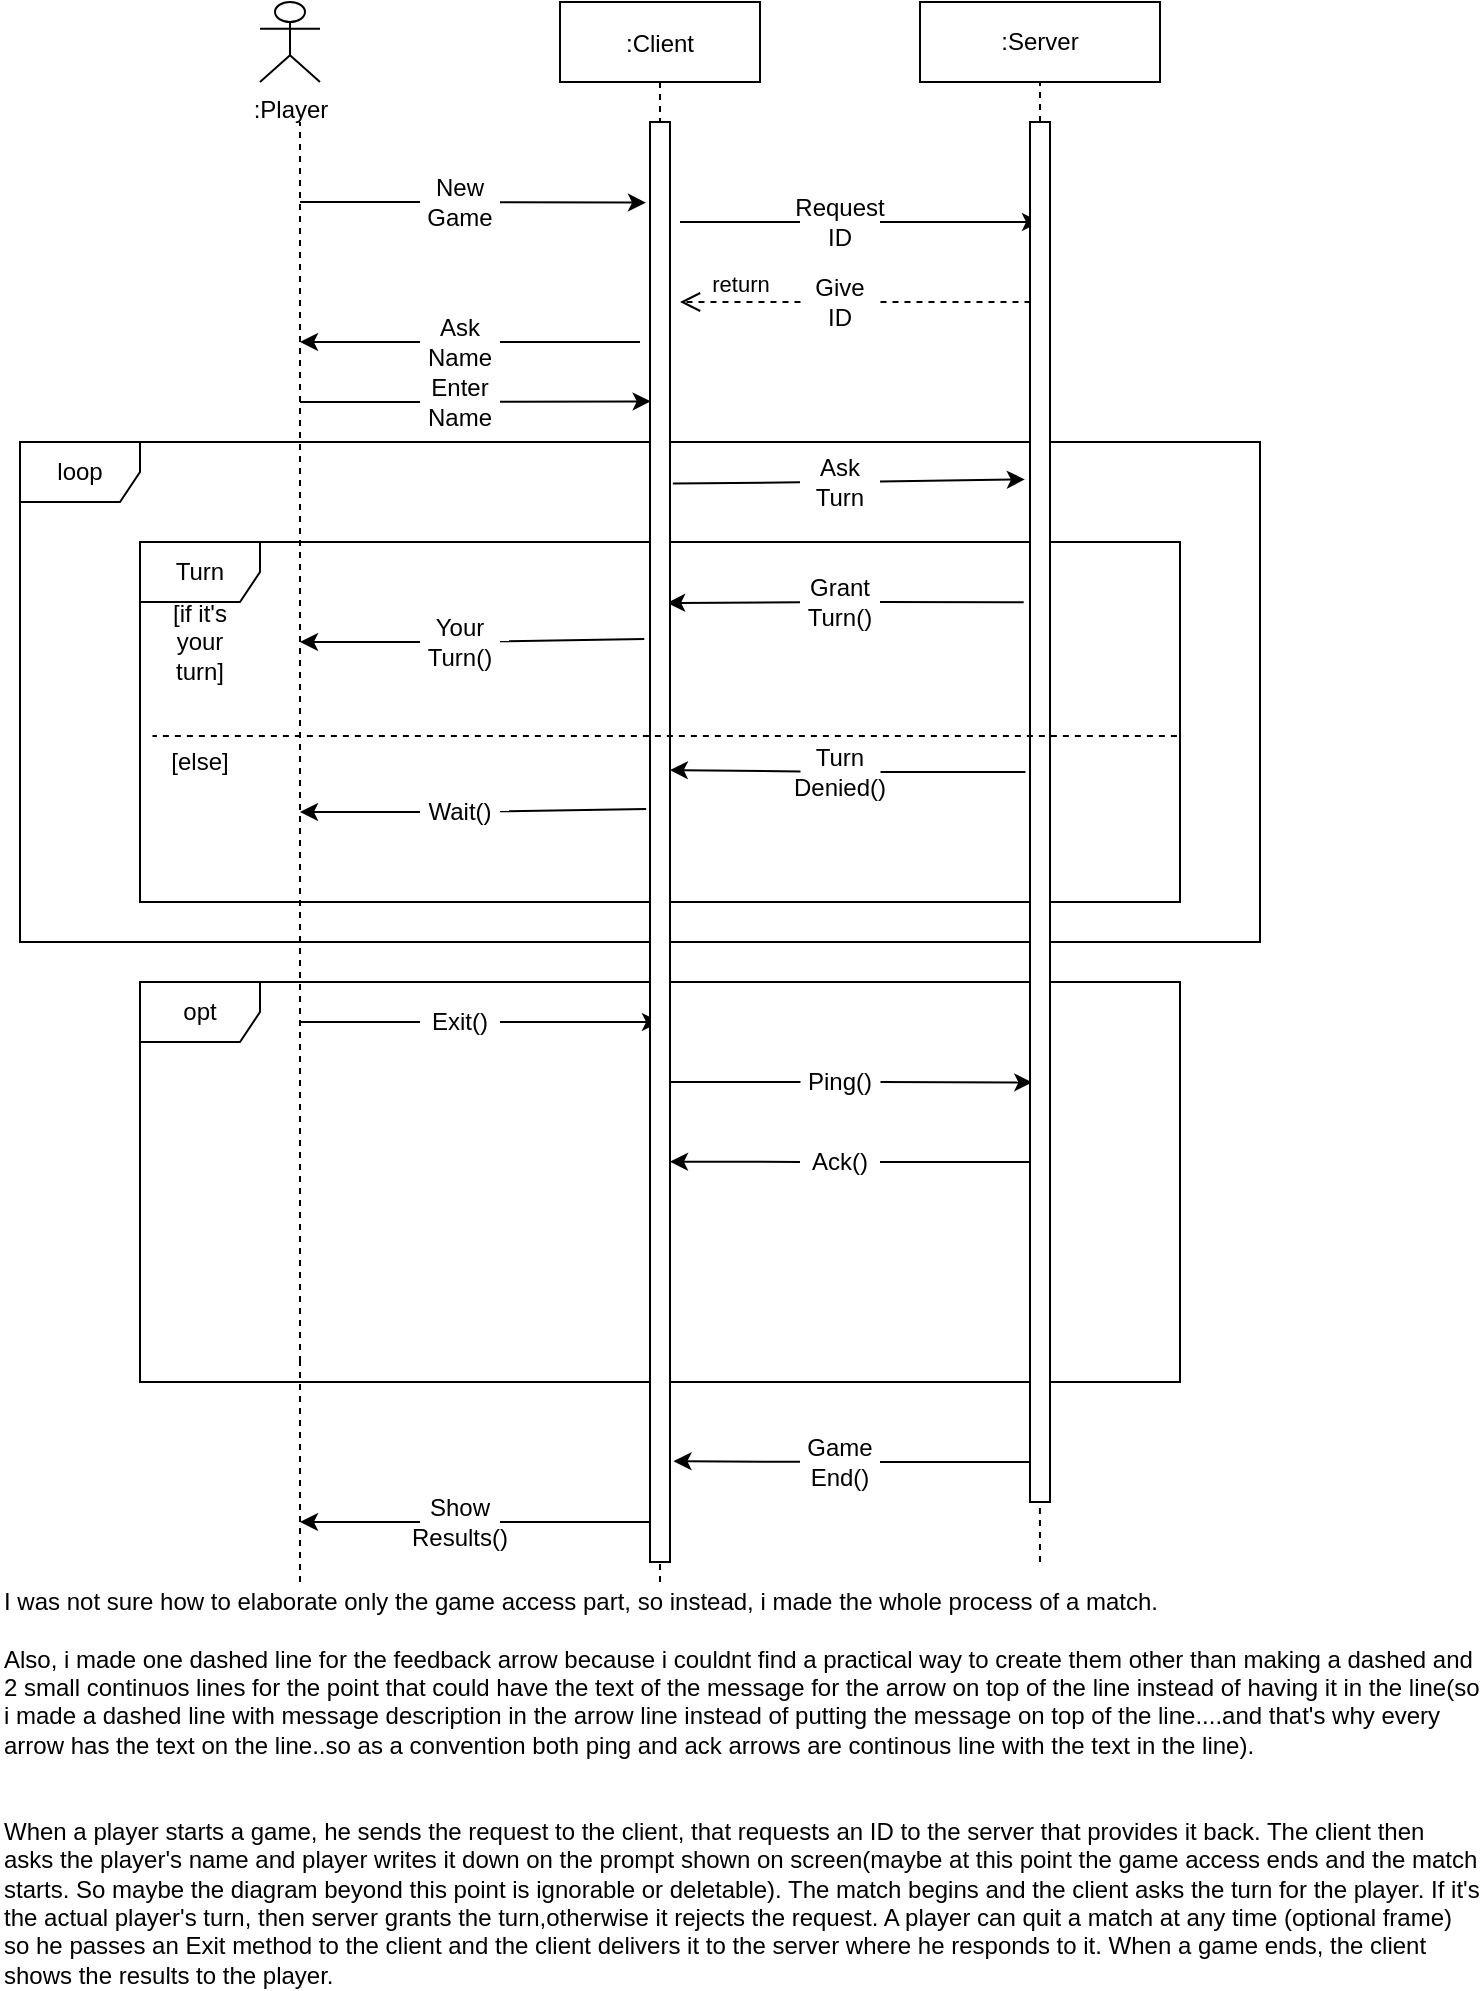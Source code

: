 <mxfile version="14.6.1" type="github"><diagram id="kgpKYQtTHZ0yAKxKKP6v" name="Page-1"><mxGraphModel dx="782" dy="482" grid="1" gridSize="10" guides="1" tooltips="1" connect="1" arrows="1" fold="1" page="1" pageScale="1" pageWidth="850" pageHeight="1100" math="0" shadow="0"><root><mxCell id="0"/><mxCell id="1" parent="0"/><mxCell id="GO8Yz7EAW44c65aMeC1f-81" value="opt" style="shape=umlFrame;whiteSpace=wrap;html=1;" parent="1" vertex="1"><mxGeometry x="90" y="570" width="520" height="200" as="geometry"/></mxCell><mxCell id="GO8Yz7EAW44c65aMeC1f-84" value="" style="endArrow=none;dashed=1;html=1;entryX=0.865;entryY=0.8;entryDx=0;entryDy=0;entryPerimeter=0;" parent="1" target="GO8Yz7EAW44c65aMeC1f-81" edge="1"><mxGeometry width="50" height="50" relative="1" as="geometry"><mxPoint x="540" y="860" as="sourcePoint"/><mxPoint x="565" y="710" as="targetPoint"/></mxGeometry></mxCell><mxCell id="GO8Yz7EAW44c65aMeC1f-65" value="loop" style="shape=umlFrame;whiteSpace=wrap;html=1;" parent="1" vertex="1"><mxGeometry x="30" y="300" width="620" height="250" as="geometry"/></mxCell><mxCell id="GO8Yz7EAW44c65aMeC1f-41" value="Turn" style="shape=umlFrame;whiteSpace=wrap;html=1;" parent="1" vertex="1"><mxGeometry x="90" y="350" width="520" height="180" as="geometry"/></mxCell><mxCell id="GO8Yz7EAW44c65aMeC1f-1" value=":Player" style="shape=umlActor;verticalLabelPosition=bottom;verticalAlign=top;html=1;outlineConnect=0;" parent="1" vertex="1"><mxGeometry x="150" y="80" width="30" height="40" as="geometry"/></mxCell><mxCell id="GO8Yz7EAW44c65aMeC1f-3" value="" style="rounded=0;whiteSpace=wrap;html=1;" parent="1" vertex="1"><mxGeometry x="480" y="80" width="120" height="40" as="geometry"/></mxCell><mxCell id="GO8Yz7EAW44c65aMeC1f-4" value=":Server" style="text;html=1;strokeColor=none;fillColor=none;align=center;verticalAlign=middle;whiteSpace=wrap;rounded=0;" parent="1" vertex="1"><mxGeometry x="520" y="90" width="40" height="20" as="geometry"/></mxCell><mxCell id="GO8Yz7EAW44c65aMeC1f-6" value="" style="endArrow=none;dashed=1;html=1;entryX=0.5;entryY=1;entryDx=0;entryDy=0;startArrow=none;" parent="1" source="GO8Yz7EAW44c65aMeC1f-98" target="GO8Yz7EAW44c65aMeC1f-3" edge="1"><mxGeometry width="50" height="50" relative="1" as="geometry"><mxPoint x="540" y="480" as="sourcePoint"/><mxPoint x="430" y="230" as="targetPoint"/></mxGeometry></mxCell><mxCell id="GO8Yz7EAW44c65aMeC1f-7" value="" style="endArrow=classic;html=1;entryX=-0.2;entryY=0.056;entryDx=0;entryDy=0;entryPerimeter=0;startArrow=none;" parent="1" source="GO8Yz7EAW44c65aMeC1f-53" target="GO8Yz7EAW44c65aMeC1f-94" edge="1"><mxGeometry width="50" height="50" relative="1" as="geometry"><mxPoint x="160" y="180" as="sourcePoint"/><mxPoint x="210" y="130" as="targetPoint"/></mxGeometry></mxCell><mxCell id="GO8Yz7EAW44c65aMeC1f-9" value="" style="endArrow=classic;html=1;startArrow=none;" parent="1" source="GO8Yz7EAW44c65aMeC1f-11" edge="1"><mxGeometry width="50" height="50" relative="1" as="geometry"><mxPoint x="350" y="195" as="sourcePoint"/><mxPoint x="540" y="190" as="targetPoint"/></mxGeometry></mxCell><mxCell id="GO8Yz7EAW44c65aMeC1f-14" value="return" style="html=1;verticalAlign=bottom;endArrow=open;dashed=1;endSize=8;startArrow=none;" parent="1" source="GO8Yz7EAW44c65aMeC1f-15" edge="1"><mxGeometry relative="1" as="geometry"><mxPoint x="535.25" y="240" as="sourcePoint"/><mxPoint x="360" y="230" as="targetPoint"/></mxGeometry></mxCell><mxCell id="GO8Yz7EAW44c65aMeC1f-15" value="Give ID" style="text;html=1;strokeColor=none;fillColor=none;align=center;verticalAlign=middle;whiteSpace=wrap;rounded=0;" parent="1" vertex="1"><mxGeometry x="420.25" y="220" width="40" height="20" as="geometry"/></mxCell><mxCell id="GO8Yz7EAW44c65aMeC1f-16" value="" style="html=1;verticalAlign=bottom;endArrow=none;dashed=1;endSize=8;" parent="1" target="GO8Yz7EAW44c65aMeC1f-15" edge="1"><mxGeometry relative="1" as="geometry"><mxPoint x="535.25" y="230" as="sourcePoint"/><mxPoint x="344.75" y="240" as="targetPoint"/></mxGeometry></mxCell><mxCell id="GO8Yz7EAW44c65aMeC1f-17" value="" style="endArrow=classic;html=1;startArrow=none;" parent="1" source="GO8Yz7EAW44c65aMeC1f-19" edge="1"><mxGeometry width="50" height="50" relative="1" as="geometry"><mxPoint x="350" y="250" as="sourcePoint"/><mxPoint x="170" y="250" as="targetPoint"/></mxGeometry></mxCell><mxCell id="GO8Yz7EAW44c65aMeC1f-19" value="Ask Name" style="text;html=1;strokeColor=none;fillColor=none;align=center;verticalAlign=middle;whiteSpace=wrap;rounded=0;" parent="1" vertex="1"><mxGeometry x="230" y="240" width="40" height="20" as="geometry"/></mxCell><mxCell id="GO8Yz7EAW44c65aMeC1f-22" value="" style="endArrow=none;html=1;" parent="1" target="GO8Yz7EAW44c65aMeC1f-19" edge="1"><mxGeometry width="50" height="50" relative="1" as="geometry"><mxPoint x="340" y="250" as="sourcePoint"/><mxPoint x="160" y="250" as="targetPoint"/></mxGeometry></mxCell><mxCell id="GO8Yz7EAW44c65aMeC1f-30" value="" style="endArrow=classic;html=1;startArrow=none;entryX=-0.257;entryY=0.259;entryDx=0;entryDy=0;entryPerimeter=0;" parent="1" source="GO8Yz7EAW44c65aMeC1f-32" target="GO8Yz7EAW44c65aMeC1f-98" edge="1"><mxGeometry width="50" height="50" relative="1" as="geometry"><mxPoint x="345.25" y="300" as="sourcePoint"/><mxPoint x="532" y="311" as="targetPoint"/></mxGeometry></mxCell><mxCell id="GO8Yz7EAW44c65aMeC1f-33" value="" style="endArrow=classic;html=1;startArrow=none;entryX=0.857;entryY=0.334;entryDx=0;entryDy=0;entryPerimeter=0;" parent="1" source="GO8Yz7EAW44c65aMeC1f-34" target="GO8Yz7EAW44c65aMeC1f-94" edge="1"><mxGeometry width="50" height="50" relative="1" as="geometry"><mxPoint x="540" y="340" as="sourcePoint"/><mxPoint x="590" y="290" as="targetPoint"/></mxGeometry></mxCell><mxCell id="GO8Yz7EAW44c65aMeC1f-36" value="" style="endArrow=classic;html=1;startArrow=none;" parent="1" source="GO8Yz7EAW44c65aMeC1f-37" edge="1"><mxGeometry width="50" height="50" relative="1" as="geometry"><mxPoint x="350" y="360" as="sourcePoint"/><mxPoint x="170" y="400" as="targetPoint"/></mxGeometry></mxCell><mxCell id="GO8Yz7EAW44c65aMeC1f-37" value="Your Turn()" style="text;html=1;strokeColor=none;fillColor=none;align=center;verticalAlign=middle;whiteSpace=wrap;rounded=0;" parent="1" vertex="1"><mxGeometry x="230" y="390" width="40" height="20" as="geometry"/></mxCell><mxCell id="GO8Yz7EAW44c65aMeC1f-38" value="" style="endArrow=none;html=1;exitX=-0.286;exitY=0.359;exitDx=0;exitDy=0;exitPerimeter=0;" parent="1" source="GO8Yz7EAW44c65aMeC1f-94" target="GO8Yz7EAW44c65aMeC1f-37" edge="1"><mxGeometry width="50" height="50" relative="1" as="geometry"><mxPoint x="350" y="360" as="sourcePoint"/><mxPoint x="160" y="360" as="targetPoint"/></mxGeometry></mxCell><mxCell id="GO8Yz7EAW44c65aMeC1f-45" value="[if it's your turn]" style="text;html=1;strokeColor=none;fillColor=none;align=center;verticalAlign=middle;whiteSpace=wrap;rounded=0;" parent="1" vertex="1"><mxGeometry x="100" y="390" width="40" height="20" as="geometry"/></mxCell><mxCell id="GO8Yz7EAW44c65aMeC1f-46" value="[else]" style="text;html=1;strokeColor=none;fillColor=none;align=center;verticalAlign=middle;whiteSpace=wrap;rounded=0;" parent="1" vertex="1"><mxGeometry x="100" y="450" width="40" height="20" as="geometry"/></mxCell><mxCell id="GO8Yz7EAW44c65aMeC1f-47" value="" style="endArrow=classic;html=1;startArrow=none;entryX=0.994;entryY=0.45;entryDx=0;entryDy=0;entryPerimeter=0;" parent="1" source="GO8Yz7EAW44c65aMeC1f-48" target="GO8Yz7EAW44c65aMeC1f-94" edge="1"><mxGeometry width="50" height="50" relative="1" as="geometry"><mxPoint x="540" y="430" as="sourcePoint"/><mxPoint x="350" y="430" as="targetPoint"/></mxGeometry></mxCell><mxCell id="GO8Yz7EAW44c65aMeC1f-48" value="Turn Denied()" style="text;html=1;strokeColor=none;fillColor=none;align=center;verticalAlign=middle;whiteSpace=wrap;rounded=0;" parent="1" vertex="1"><mxGeometry x="420.25" y="455" width="40" height="20" as="geometry"/></mxCell><mxCell id="GO8Yz7EAW44c65aMeC1f-49" value="" style="endArrow=none;html=1;exitX=-0.228;exitY=0.471;exitDx=0;exitDy=0;exitPerimeter=0;" parent="1" source="GO8Yz7EAW44c65aMeC1f-98" target="GO8Yz7EAW44c65aMeC1f-48" edge="1"><mxGeometry width="50" height="50" relative="1" as="geometry"><mxPoint x="540" y="430" as="sourcePoint"/><mxPoint x="350" y="430" as="targetPoint"/></mxGeometry></mxCell><mxCell id="GO8Yz7EAW44c65aMeC1f-51" value="Wait()" style="text;html=1;strokeColor=none;fillColor=none;align=center;verticalAlign=middle;whiteSpace=wrap;rounded=0;" parent="1" vertex="1"><mxGeometry x="230" y="475" width="40" height="20" as="geometry"/></mxCell><mxCell id="GO8Yz7EAW44c65aMeC1f-52" value="" style="endArrow=none;html=1;exitX=-0.193;exitY=0.477;exitDx=0;exitDy=0;exitPerimeter=0;" parent="1" source="GO8Yz7EAW44c65aMeC1f-94" target="GO8Yz7EAW44c65aMeC1f-51" edge="1"><mxGeometry width="50" height="50" relative="1" as="geometry"><mxPoint x="350" y="460" as="sourcePoint"/><mxPoint x="160" y="460" as="targetPoint"/></mxGeometry></mxCell><mxCell id="GO8Yz7EAW44c65aMeC1f-53" value="New Game" style="text;html=1;strokeColor=none;fillColor=none;align=center;verticalAlign=middle;whiteSpace=wrap;rounded=0;" parent="1" vertex="1"><mxGeometry x="230" y="170" width="40" height="20" as="geometry"/></mxCell><mxCell id="GO8Yz7EAW44c65aMeC1f-57" value="" style="endArrow=none;html=1;entryX=0;entryY=0.5;entryDx=0;entryDy=0;" parent="1" target="GO8Yz7EAW44c65aMeC1f-53" edge="1"><mxGeometry width="50" height="50" relative="1" as="geometry"><mxPoint x="170" y="180" as="sourcePoint"/><mxPoint x="350" y="179.12" as="targetPoint"/></mxGeometry></mxCell><mxCell id="GO8Yz7EAW44c65aMeC1f-11" value="Request ID" style="text;html=1;strokeColor=none;fillColor=none;align=center;verticalAlign=middle;whiteSpace=wrap;rounded=0;" parent="1" vertex="1"><mxGeometry x="420" y="180" width="40" height="20" as="geometry"/></mxCell><mxCell id="GO8Yz7EAW44c65aMeC1f-58" value="" style="endArrow=none;html=1;" parent="1" target="GO8Yz7EAW44c65aMeC1f-11" edge="1"><mxGeometry width="50" height="50" relative="1" as="geometry"><mxPoint x="360" y="190" as="sourcePoint"/><mxPoint x="540" y="195" as="targetPoint"/></mxGeometry></mxCell><mxCell id="GO8Yz7EAW44c65aMeC1f-61" value="" style="endArrow=classic;html=1;startArrow=none;entryX=0.033;entryY=0.194;entryDx=0;entryDy=0;entryPerimeter=0;" parent="1" source="GO8Yz7EAW44c65aMeC1f-27" target="GO8Yz7EAW44c65aMeC1f-94" edge="1"><mxGeometry width="50" height="50" relative="1" as="geometry"><mxPoint x="160" y="280" as="sourcePoint"/><mxPoint x="340" y="280" as="targetPoint"/></mxGeometry></mxCell><mxCell id="GO8Yz7EAW44c65aMeC1f-27" value="Enter Name" style="text;html=1;strokeColor=none;fillColor=none;align=center;verticalAlign=middle;whiteSpace=wrap;rounded=0;" parent="1" vertex="1"><mxGeometry x="230" y="270" width="40" height="20" as="geometry"/></mxCell><mxCell id="GO8Yz7EAW44c65aMeC1f-62" value="" style="endArrow=none;html=1;" parent="1" target="GO8Yz7EAW44c65aMeC1f-27" edge="1"><mxGeometry width="50" height="50" relative="1" as="geometry"><mxPoint x="170" y="280" as="sourcePoint"/><mxPoint x="350" y="280" as="targetPoint"/></mxGeometry></mxCell><mxCell id="GO8Yz7EAW44c65aMeC1f-32" value="Ask Turn" style="text;html=1;strokeColor=none;fillColor=none;align=center;verticalAlign=middle;whiteSpace=wrap;rounded=0;" parent="1" vertex="1"><mxGeometry x="420" y="310" width="40" height="20" as="geometry"/></mxCell><mxCell id="GO8Yz7EAW44c65aMeC1f-63" value="" style="endArrow=none;html=1;exitX=1.143;exitY=0.251;exitDx=0;exitDy=0;exitPerimeter=0;" parent="1" source="GO8Yz7EAW44c65aMeC1f-94" target="GO8Yz7EAW44c65aMeC1f-32" edge="1"><mxGeometry width="50" height="50" relative="1" as="geometry"><mxPoint x="360" y="300" as="sourcePoint"/><mxPoint x="540" y="300" as="targetPoint"/></mxGeometry></mxCell><mxCell id="GO8Yz7EAW44c65aMeC1f-34" value="Grant Turn()" style="text;html=1;strokeColor=none;fillColor=none;align=center;verticalAlign=middle;whiteSpace=wrap;rounded=0;" parent="1" vertex="1"><mxGeometry x="420" y="370" width="40" height="20" as="geometry"/></mxCell><mxCell id="GO8Yz7EAW44c65aMeC1f-64" value="" style="endArrow=none;html=1;entryX=1;entryY=0.5;entryDx=0;entryDy=0;exitX=-0.314;exitY=0.348;exitDx=0;exitDy=0;exitPerimeter=0;" parent="1" source="GO8Yz7EAW44c65aMeC1f-98" target="GO8Yz7EAW44c65aMeC1f-34" edge="1"><mxGeometry width="50" height="50" relative="1" as="geometry"><mxPoint x="540" y="340" as="sourcePoint"/><mxPoint x="343" y="339.98" as="targetPoint"/></mxGeometry></mxCell><mxCell id="GO8Yz7EAW44c65aMeC1f-66" value="" style="endArrow=none;dashed=1;html=1;exitX=0.515;exitY=0.875;exitDx=0;exitDy=0;exitPerimeter=0;" parent="1" source="GO8Yz7EAW44c65aMeC1f-65" edge="1"><mxGeometry width="50" height="50" relative="1" as="geometry"><mxPoint x="349.5" y="540" as="sourcePoint"/><mxPoint x="350" y="720" as="targetPoint"/></mxGeometry></mxCell><mxCell id="GO8Yz7EAW44c65aMeC1f-68" value="" style="endArrow=none;dashed=1;html=1;" parent="1" edge="1"><mxGeometry width="50" height="50" relative="1" as="geometry"><mxPoint x="170" y="760" as="sourcePoint"/><mxPoint x="170" y="490" as="targetPoint"/><Array as="points"><mxPoint x="170" y="720"/></Array></mxGeometry></mxCell><mxCell id="GO8Yz7EAW44c65aMeC1f-69" value="" style="endArrow=none;dashed=1;html=1;entryX=0.823;entryY=0.75;entryDx=0;entryDy=0;entryPerimeter=0;" parent="1" target="GO8Yz7EAW44c65aMeC1f-65" edge="1"><mxGeometry width="50" height="50" relative="1" as="geometry"><mxPoint x="540" y="720" as="sourcePoint"/><mxPoint x="565" y="530" as="targetPoint"/></mxGeometry></mxCell><mxCell id="GO8Yz7EAW44c65aMeC1f-70" value="" style="endArrow=classic;html=1;startArrow=none;" parent="1" source="GO8Yz7EAW44c65aMeC1f-71" edge="1"><mxGeometry width="50" height="50" relative="1" as="geometry"><mxPoint x="170" y="590" as="sourcePoint"/><mxPoint x="350" y="590" as="targetPoint"/></mxGeometry></mxCell><mxCell id="GO8Yz7EAW44c65aMeC1f-71" value="Exit()" style="text;html=1;strokeColor=none;fillColor=none;align=center;verticalAlign=middle;whiteSpace=wrap;rounded=0;" parent="1" vertex="1"><mxGeometry x="230" y="580" width="40" height="20" as="geometry"/></mxCell><mxCell id="GO8Yz7EAW44c65aMeC1f-72" value="" style="endArrow=none;html=1;" parent="1" target="GO8Yz7EAW44c65aMeC1f-71" edge="1"><mxGeometry width="50" height="50" relative="1" as="geometry"><mxPoint x="170" y="590.0" as="sourcePoint"/><mxPoint x="350.0" y="590.0" as="targetPoint"/></mxGeometry></mxCell><mxCell id="GO8Yz7EAW44c65aMeC1f-73" value="" style="endArrow=classic;html=1;startArrow=none;entryX=0.116;entryY=0.696;entryDx=0;entryDy=0;entryPerimeter=0;" parent="1" source="GO8Yz7EAW44c65aMeC1f-77" target="GO8Yz7EAW44c65aMeC1f-98" edge="1"><mxGeometry width="50" height="50" relative="1" as="geometry"><mxPoint x="350" y="620" as="sourcePoint"/><mxPoint x="540" y="620" as="targetPoint"/></mxGeometry></mxCell><mxCell id="GO8Yz7EAW44c65aMeC1f-75" value="" style="endArrow=classic;html=1;startArrow=none;entryX=0.999;entryY=0.722;entryDx=0;entryDy=0;entryPerimeter=0;" parent="1" source="GO8Yz7EAW44c65aMeC1f-79" target="GO8Yz7EAW44c65aMeC1f-94" edge="1"><mxGeometry width="50" height="50" relative="1" as="geometry"><mxPoint x="540" y="660" as="sourcePoint"/><mxPoint x="350" y="660" as="targetPoint"/></mxGeometry></mxCell><mxCell id="GO8Yz7EAW44c65aMeC1f-77" value="Ping()" style="text;html=1;strokeColor=none;fillColor=none;align=center;verticalAlign=middle;whiteSpace=wrap;rounded=0;" parent="1" vertex="1"><mxGeometry x="420.25" y="610" width="40" height="20" as="geometry"/></mxCell><mxCell id="GO8Yz7EAW44c65aMeC1f-78" value="" style="endArrow=none;html=1;" parent="1" target="GO8Yz7EAW44c65aMeC1f-77" edge="1"><mxGeometry width="50" height="50" relative="1" as="geometry"><mxPoint x="350.0" y="620.0" as="sourcePoint"/><mxPoint x="540" y="620.0" as="targetPoint"/></mxGeometry></mxCell><mxCell id="GO8Yz7EAW44c65aMeC1f-79" value="Ack()" style="text;html=1;strokeColor=none;fillColor=none;align=center;verticalAlign=middle;whiteSpace=wrap;rounded=0;" parent="1" vertex="1"><mxGeometry x="420" y="650" width="40" height="20" as="geometry"/></mxCell><mxCell id="GO8Yz7EAW44c65aMeC1f-80" value="" style="endArrow=none;html=1;" parent="1" target="GO8Yz7EAW44c65aMeC1f-79" edge="1"><mxGeometry width="50" height="50" relative="1" as="geometry"><mxPoint x="540" y="660" as="sourcePoint"/><mxPoint x="350.0" y="660" as="targetPoint"/></mxGeometry></mxCell><mxCell id="GO8Yz7EAW44c65aMeC1f-82" value="" style="endArrow=none;dashed=1;html=1;entryX=0.5;entryY=0.8;entryDx=0;entryDy=0;entryPerimeter=0;" parent="1" target="GO8Yz7EAW44c65aMeC1f-81" edge="1"><mxGeometry width="50" height="50" relative="1" as="geometry"><mxPoint x="350" y="870" as="sourcePoint"/><mxPoint x="375" y="680" as="targetPoint"/></mxGeometry></mxCell><mxCell id="GO8Yz7EAW44c65aMeC1f-83" value="" style="endArrow=none;dashed=1;html=1;" parent="1" edge="1"><mxGeometry width="50" height="50" relative="1" as="geometry"><mxPoint x="170" y="870" as="sourcePoint"/><mxPoint x="170" y="760" as="targetPoint"/></mxGeometry></mxCell><mxCell id="GO8Yz7EAW44c65aMeC1f-85" value="" style="endArrow=classic;html=1;startArrow=none;entryX=1.174;entryY=0.93;entryDx=0;entryDy=0;entryPerimeter=0;" parent="1" source="GO8Yz7EAW44c65aMeC1f-86" target="GO8Yz7EAW44c65aMeC1f-94" edge="1"><mxGeometry width="50" height="50" relative="1" as="geometry"><mxPoint x="540" y="810" as="sourcePoint"/><mxPoint x="350" y="810" as="targetPoint"/></mxGeometry></mxCell><mxCell id="GO8Yz7EAW44c65aMeC1f-86" value="Game End()" style="text;html=1;strokeColor=none;fillColor=none;align=center;verticalAlign=middle;whiteSpace=wrap;rounded=0;" parent="1" vertex="1"><mxGeometry x="420" y="800" width="40" height="20" as="geometry"/></mxCell><mxCell id="GO8Yz7EAW44c65aMeC1f-87" value="" style="endArrow=none;html=1;" parent="1" target="GO8Yz7EAW44c65aMeC1f-86" edge="1"><mxGeometry width="50" height="50" relative="1" as="geometry"><mxPoint x="540" y="810" as="sourcePoint"/><mxPoint x="350.0" y="810" as="targetPoint"/></mxGeometry></mxCell><mxCell id="GO8Yz7EAW44c65aMeC1f-89" value="" style="endArrow=classic;html=1;startArrow=none;" parent="1" source="GO8Yz7EAW44c65aMeC1f-88" edge="1"><mxGeometry width="50" height="50" relative="1" as="geometry"><mxPoint x="350" y="840" as="sourcePoint"/><mxPoint x="170" y="840" as="targetPoint"/></mxGeometry></mxCell><mxCell id="GO8Yz7EAW44c65aMeC1f-88" value="Show Results()" style="text;html=1;strokeColor=none;fillColor=none;align=center;verticalAlign=middle;whiteSpace=wrap;rounded=0;" parent="1" vertex="1"><mxGeometry x="230" y="830" width="40" height="20" as="geometry"/></mxCell><mxCell id="GO8Yz7EAW44c65aMeC1f-91" value="" style="endArrow=none;html=1;" parent="1" target="GO8Yz7EAW44c65aMeC1f-88" edge="1"><mxGeometry width="50" height="50" relative="1" as="geometry"><mxPoint x="350.0" y="840" as="sourcePoint"/><mxPoint x="160" y="840" as="targetPoint"/></mxGeometry></mxCell><mxCell id="3nuBFxr9cyL0pnOWT2aG-5" value=":Client" style="shape=umlLifeline;perimeter=lifelinePerimeter;container=1;collapsible=0;recursiveResize=0;rounded=0;shadow=0;strokeWidth=1;" parent="1" vertex="1"><mxGeometry x="300" y="80" width="100" height="780" as="geometry"/></mxCell><mxCell id="GO8Yz7EAW44c65aMeC1f-94" value="" style="html=1;points=[];perimeter=orthogonalPerimeter;" parent="3nuBFxr9cyL0pnOWT2aG-5" vertex="1"><mxGeometry x="45" y="60" width="10" height="720" as="geometry"/></mxCell><mxCell id="GO8Yz7EAW44c65aMeC1f-99" value="" style="endArrow=none;dashed=1;html=1;entryX=0.5;entryY=1;entryDx=0;entryDy=0;" parent="1" target="GO8Yz7EAW44c65aMeC1f-98" edge="1"><mxGeometry width="50" height="50" relative="1" as="geometry"><mxPoint x="540" y="480.0" as="sourcePoint"/><mxPoint x="540" y="120" as="targetPoint"/></mxGeometry></mxCell><mxCell id="GO8Yz7EAW44c65aMeC1f-98" value="" style="html=1;points=[];perimeter=orthogonalPerimeter;" parent="1" vertex="1"><mxGeometry x="535" y="140" width="10" height="690" as="geometry"/></mxCell><mxCell id="GO8Yz7EAW44c65aMeC1f-50" value="" style="endArrow=classic;html=1;startArrow=none;" parent="1" source="GO8Yz7EAW44c65aMeC1f-51" edge="1"><mxGeometry width="50" height="50" relative="1" as="geometry"><mxPoint x="350" y="460" as="sourcePoint"/><mxPoint x="170" y="485" as="targetPoint"/></mxGeometry></mxCell><mxCell id="GO8Yz7EAW44c65aMeC1f-2" value="" style="endArrow=none;dashed=1;html=1;" parent="1" edge="1"><mxGeometry width="50" height="50" relative="1" as="geometry"><mxPoint x="170" y="490" as="sourcePoint"/><mxPoint x="170" y="140" as="targetPoint"/></mxGeometry></mxCell><mxCell id="GO8Yz7EAW44c65aMeC1f-42" value="" style="endArrow=none;dashed=1;html=1;entryX=0.012;entryY=0.539;entryDx=0;entryDy=0;entryPerimeter=0;exitX=0.997;exitY=0.539;exitDx=0;exitDy=0;exitPerimeter=0;" parent="1" source="GO8Yz7EAW44c65aMeC1f-41" target="GO8Yz7EAW44c65aMeC1f-41" edge="1"><mxGeometry width="50" height="50" relative="1" as="geometry"><mxPoint x="610" y="407" as="sourcePoint"/><mxPoint x="85" y="407" as="targetPoint"/></mxGeometry></mxCell><mxCell id="lWWeuis2BIHxzCQig9BJ-1" value="I was not sure how to elaborate only the game access part, so instead, i made the whole process of a match. &lt;br&gt;&lt;br&gt;Also, i made one dashed line for the feedback arrow because i couldnt find a practical way to create them other than making a dashed and 2 small continuos lines for the point that could have the text of the message for the arrow on top of the line instead of having it in the line(so i made a dashed line with message description in the arrow line instead of putting the message on top of the line....and that's why every arrow has the text on the line..so as a convention both ping and ack arrows are continous line with the text in the line). &lt;br&gt;&lt;br&gt;&lt;br&gt;When a player starts a game, he sends the request to the client, that requests an ID to the server that provides it back. The client then asks the player's name and player writes it down on the prompt shown on screen(maybe at this point the game access ends and the match starts. So maybe the diagram beyond this point is ignorable or deletable). The match begins and the client asks the turn for the player. If it's the actual player's turn, then server grants the turn,otherwise it rejects the request. A player can quit a match at any time (optional frame) so he passes an Exit method to the client and the client delivers it to the server where he responds to it. When a game ends, the client shows the results to the player." style="text;html=1;strokeColor=none;fillColor=none;align=left;verticalAlign=middle;whiteSpace=wrap;rounded=0;" vertex="1" parent="1"><mxGeometry x="20" y="963" width="740" height="20" as="geometry"/></mxCell></root></mxGraphModel></diagram></mxfile>
